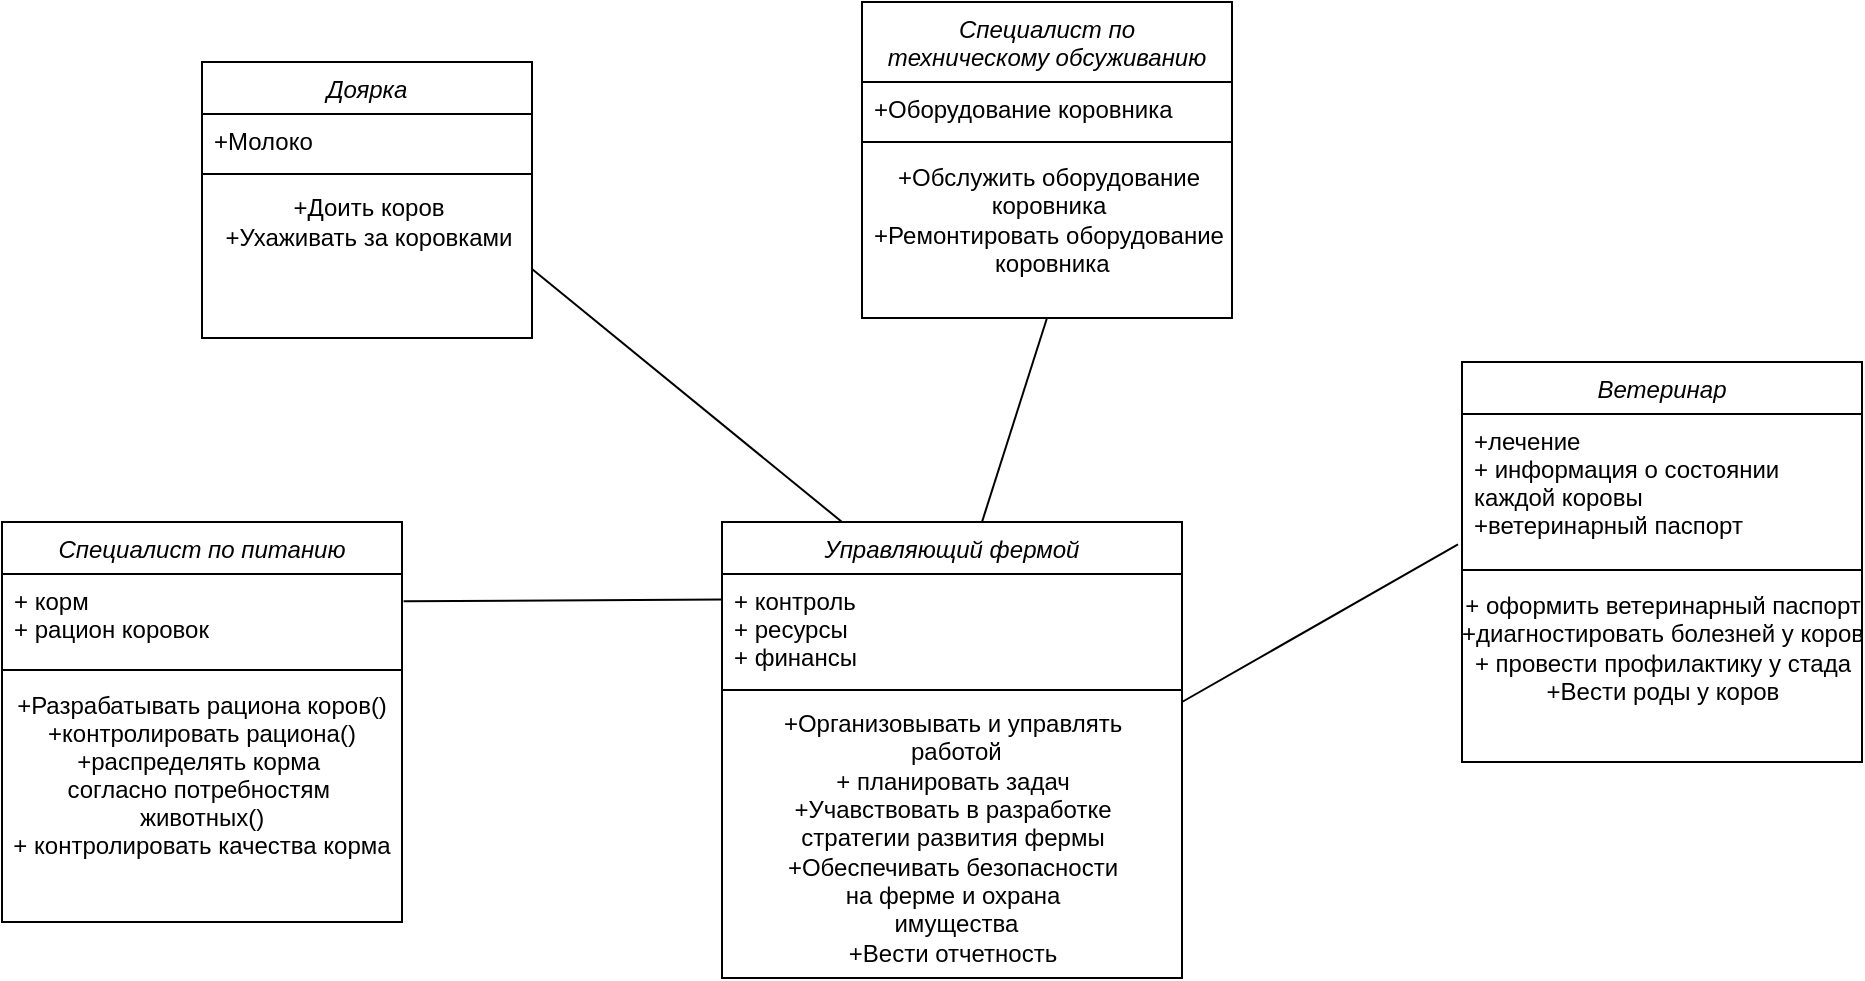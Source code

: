 <mxfile version="22.0.8" type="google">
  <diagram id="C5RBs43oDa-KdzZeNtuy" name="Page-1">
    <mxGraphModel grid="1" page="0" gridSize="10" guides="1" tooltips="1" connect="1" arrows="1" fold="1" pageScale="1" pageWidth="827" pageHeight="1169" math="0" shadow="0">
      <root>
        <mxCell id="WIyWlLk6GJQsqaUBKTNV-0" />
        <mxCell id="WIyWlLk6GJQsqaUBKTNV-1" parent="WIyWlLk6GJQsqaUBKTNV-0" />
        <mxCell id="zkfFHV4jXpPFQw0GAbJ--6" value="Доярка" style="swimlane;fontStyle=2;align=center;verticalAlign=top;childLayout=stackLayout;horizontal=1;startSize=26;horizontalStack=0;resizeParent=1;resizeLast=0;collapsible=1;marginBottom=0;rounded=0;shadow=0;strokeWidth=1;" vertex="1" parent="WIyWlLk6GJQsqaUBKTNV-1">
          <mxGeometry x="340" y="-110" width="165" height="138" as="geometry">
            <mxRectangle x="130" y="380" width="160" height="26" as="alternateBounds" />
          </mxGeometry>
        </mxCell>
        <mxCell id="zkfFHV4jXpPFQw0GAbJ--7" value="+Молоко" style="text;align=left;verticalAlign=top;spacingLeft=4;spacingRight=4;overflow=hidden;rotatable=0;points=[[0,0.5],[1,0.5]];portConstraint=eastwest;" vertex="1" parent="zkfFHV4jXpPFQw0GAbJ--6">
          <mxGeometry y="26" width="165" height="26" as="geometry" />
        </mxCell>
        <mxCell id="zkfFHV4jXpPFQw0GAbJ--9" value="" style="line;html=1;strokeWidth=1;align=left;verticalAlign=middle;spacingTop=-1;spacingLeft=3;spacingRight=3;rotatable=0;labelPosition=right;points=[];portConstraint=eastwest;" vertex="1" parent="zkfFHV4jXpPFQw0GAbJ--6">
          <mxGeometry y="52" width="165" height="8" as="geometry" />
        </mxCell>
        <mxCell id="7OG8PZKwR2Rr7zRyBxB8-16" value="+Доить коров&lt;br&gt;+Ухаживать за коровками" style="text;html=1;align=center;verticalAlign=middle;resizable=0;points=[];autosize=1;strokeColor=none;fillColor=none;" vertex="1" parent="zkfFHV4jXpPFQw0GAbJ--6">
          <mxGeometry y="60" width="165" height="40" as="geometry" />
        </mxCell>
        <mxCell id="zkfFHV4jXpPFQw0GAbJ--17" value="Управляющий фермой" style="swimlane;fontStyle=2;align=center;verticalAlign=top;childLayout=stackLayout;horizontal=1;startSize=26;horizontalStack=0;resizeParent=1;resizeLast=0;collapsible=1;marginBottom=0;rounded=0;shadow=0;strokeWidth=1;" vertex="1" parent="WIyWlLk6GJQsqaUBKTNV-1">
          <mxGeometry x="600" y="120" width="230" height="228" as="geometry">
            <mxRectangle x="550" y="140" width="160" height="26" as="alternateBounds" />
          </mxGeometry>
        </mxCell>
        <mxCell id="zkfFHV4jXpPFQw0GAbJ--18" value="+ контроль&#xa;+ ресурсы&#xa;+ финансы&#xa;" style="text;align=left;verticalAlign=top;spacingLeft=4;spacingRight=4;overflow=hidden;rotatable=0;points=[[0,0.5],[1,0.5]];portConstraint=eastwest;" vertex="1" parent="zkfFHV4jXpPFQw0GAbJ--17">
          <mxGeometry y="26" width="230" height="54" as="geometry" />
        </mxCell>
        <mxCell id="zkfFHV4jXpPFQw0GAbJ--23" value="" style="line;html=1;strokeWidth=1;align=left;verticalAlign=middle;spacingTop=-1;spacingLeft=3;spacingRight=3;rotatable=0;labelPosition=right;points=[];portConstraint=eastwest;" vertex="1" parent="zkfFHV4jXpPFQw0GAbJ--17">
          <mxGeometry y="80" width="230" height="8" as="geometry" />
        </mxCell>
        <mxCell id="7OG8PZKwR2Rr7zRyBxB8-10" value="+Организовывать и управлять&lt;br&gt;&amp;nbsp;работой&lt;br&gt;+ планировать задач&lt;br&gt;+Учавствовать в разработке &lt;br&gt;стратегии развития фермы&lt;br&gt;+Обеспечивать безопасности &lt;br&gt;на ферме и охрана&lt;br&gt;&amp;nbsp;имущества&lt;br&gt;+Вести отчетность" style="text;html=1;align=center;verticalAlign=middle;resizable=0;points=[];autosize=1;strokeColor=none;fillColor=none;" vertex="1" parent="zkfFHV4jXpPFQw0GAbJ--17">
          <mxGeometry y="88" width="230" height="140" as="geometry" />
        </mxCell>
        <mxCell id="51Dw1x1pwtMxwOW9pt8d-0" value="Специалист по питанию" style="swimlane;fontStyle=2;align=center;verticalAlign=top;childLayout=stackLayout;horizontal=1;startSize=26;horizontalStack=0;resizeParent=1;resizeLast=0;collapsible=1;marginBottom=0;rounded=0;shadow=0;strokeWidth=1;" vertex="1" parent="WIyWlLk6GJQsqaUBKTNV-1">
          <mxGeometry x="240" y="120" width="200" height="200" as="geometry">
            <mxRectangle x="230" y="140" width="160" height="26" as="alternateBounds" />
          </mxGeometry>
        </mxCell>
        <mxCell id="51Dw1x1pwtMxwOW9pt8d-1" value="+ корм&#xa;+ рацион коровок" style="text;align=left;verticalAlign=top;spacingLeft=4;spacingRight=4;overflow=hidden;rotatable=0;points=[[0,0.5],[1,0.5]];portConstraint=eastwest;" vertex="1" parent="51Dw1x1pwtMxwOW9pt8d-0">
          <mxGeometry y="26" width="200" height="44" as="geometry" />
        </mxCell>
        <mxCell id="51Dw1x1pwtMxwOW9pt8d-2" value="" style="line;html=1;strokeWidth=1;align=left;verticalAlign=middle;spacingTop=-1;spacingLeft=3;spacingRight=3;rotatable=0;labelPosition=right;points=[];portConstraint=eastwest;" vertex="1" parent="51Dw1x1pwtMxwOW9pt8d-0">
          <mxGeometry y="70" width="200" height="8" as="geometry" />
        </mxCell>
        <mxCell id="51Dw1x1pwtMxwOW9pt8d-3" value="+Разрабатывать рациона коров()&#xa;+контролировать рациона()&#xa;+распределять корма &#xa;согласно потребностям &#xa;животных()&#xa;+ контролировать качества корма" style="text;align=center;verticalAlign=top;spacingLeft=4;spacingRight=4;overflow=hidden;rotatable=0;points=[[0,0.5],[1,0.5]];portConstraint=eastwest;" vertex="1" parent="51Dw1x1pwtMxwOW9pt8d-0">
          <mxGeometry y="78" width="200" height="122" as="geometry" />
        </mxCell>
        <mxCell id="7OG8PZKwR2Rr7zRyBxB8-15" value="" style="endArrow=none;html=1;rounded=0;exitX=1.004;exitY=0.31;exitDx=0;exitDy=0;entryX=0.001;entryY=0.235;entryDx=0;entryDy=0;entryPerimeter=0;exitPerimeter=0;" edge="1" parent="WIyWlLk6GJQsqaUBKTNV-1" source="51Dw1x1pwtMxwOW9pt8d-1" target="zkfFHV4jXpPFQw0GAbJ--18">
          <mxGeometry width="50" height="50" relative="1" as="geometry">
            <mxPoint x="500" y="220" as="sourcePoint" />
            <mxPoint x="550" y="170" as="targetPoint" />
          </mxGeometry>
        </mxCell>
        <mxCell id="7OG8PZKwR2Rr7zRyBxB8-18" value="" style="endArrow=none;html=1;rounded=0;entryX=1;entryY=0.75;entryDx=0;entryDy=0;" edge="1" parent="WIyWlLk6GJQsqaUBKTNV-1" target="zkfFHV4jXpPFQw0GAbJ--6">
          <mxGeometry width="50" height="50" relative="1" as="geometry">
            <mxPoint x="660" y="120" as="sourcePoint" />
            <mxPoint x="710" y="70" as="targetPoint" />
          </mxGeometry>
        </mxCell>
        <mxCell id="7OG8PZKwR2Rr7zRyBxB8-19" value="Специалист по &#xa;техническому обсуживанию" style="swimlane;fontStyle=2;align=center;verticalAlign=top;childLayout=stackLayout;horizontal=1;startSize=40;horizontalStack=0;resizeParent=1;resizeLast=0;collapsible=1;marginBottom=0;rounded=0;shadow=0;strokeWidth=1;" vertex="1" parent="WIyWlLk6GJQsqaUBKTNV-1">
          <mxGeometry x="670" y="-140" width="185" height="158" as="geometry">
            <mxRectangle x="130" y="380" width="160" height="26" as="alternateBounds" />
          </mxGeometry>
        </mxCell>
        <mxCell id="7OG8PZKwR2Rr7zRyBxB8-20" value="+Оборудование коровника" style="text;align=left;verticalAlign=top;spacingLeft=4;spacingRight=4;overflow=hidden;rotatable=0;points=[[0,0.5],[1,0.5]];portConstraint=eastwest;" vertex="1" parent="7OG8PZKwR2Rr7zRyBxB8-19">
          <mxGeometry y="40" width="185" height="26" as="geometry" />
        </mxCell>
        <mxCell id="7OG8PZKwR2Rr7zRyBxB8-21" value="" style="line;html=1;strokeWidth=1;align=left;verticalAlign=middle;spacingTop=-1;spacingLeft=3;spacingRight=3;rotatable=0;labelPosition=right;points=[];portConstraint=eastwest;" vertex="1" parent="7OG8PZKwR2Rr7zRyBxB8-19">
          <mxGeometry y="66" width="185" height="8" as="geometry" />
        </mxCell>
        <mxCell id="7OG8PZKwR2Rr7zRyBxB8-22" value="+Обслужить оборудование&lt;br&gt;коровника&lt;br&gt;+Ремонтировать оборудование&lt;br&gt;&amp;nbsp;коровника" style="text;html=1;align=center;verticalAlign=middle;resizable=0;points=[];autosize=1;strokeColor=none;fillColor=none;" vertex="1" parent="7OG8PZKwR2Rr7zRyBxB8-19">
          <mxGeometry y="74" width="185" height="70" as="geometry" />
        </mxCell>
        <mxCell id="7OG8PZKwR2Rr7zRyBxB8-24" value="" style="endArrow=none;html=1;rounded=0;entryX=0.5;entryY=1;entryDx=0;entryDy=0;" edge="1" parent="WIyWlLk6GJQsqaUBKTNV-1" target="7OG8PZKwR2Rr7zRyBxB8-19">
          <mxGeometry width="50" height="50" relative="1" as="geometry">
            <mxPoint x="730" y="120" as="sourcePoint" />
            <mxPoint x="780" y="70" as="targetPoint" />
          </mxGeometry>
        </mxCell>
        <mxCell id="7OG8PZKwR2Rr7zRyBxB8-25" value="Ветеринар" style="swimlane;fontStyle=2;align=center;verticalAlign=top;childLayout=stackLayout;horizontal=1;startSize=26;horizontalStack=0;resizeParent=1;resizeLast=0;collapsible=1;marginBottom=0;rounded=0;shadow=0;strokeWidth=1;" vertex="1" parent="WIyWlLk6GJQsqaUBKTNV-1">
          <mxGeometry x="970" y="40" width="200" height="200" as="geometry">
            <mxRectangle x="130" y="380" width="160" height="26" as="alternateBounds" />
          </mxGeometry>
        </mxCell>
        <mxCell id="7OG8PZKwR2Rr7zRyBxB8-26" value="+лечение&#xa;+ информация о состоянии&#xa;каждой коровы&#xa;+ветеринарный паспорт" style="text;align=left;verticalAlign=top;spacingLeft=4;spacingRight=4;overflow=hidden;rotatable=0;points=[[0,0.5],[1,0.5]];portConstraint=eastwest;" vertex="1" parent="7OG8PZKwR2Rr7zRyBxB8-25">
          <mxGeometry y="26" width="200" height="74" as="geometry" />
        </mxCell>
        <mxCell id="7OG8PZKwR2Rr7zRyBxB8-27" value="" style="line;html=1;strokeWidth=1;align=left;verticalAlign=middle;spacingTop=-1;spacingLeft=3;spacingRight=3;rotatable=0;labelPosition=right;points=[];portConstraint=eastwest;" vertex="1" parent="7OG8PZKwR2Rr7zRyBxB8-25">
          <mxGeometry y="100" width="200" height="8" as="geometry" />
        </mxCell>
        <mxCell id="7OG8PZKwR2Rr7zRyBxB8-28" value="+ оформить ветеринарный паспорт&lt;br&gt;+диагностировать болезней у коров&lt;br&gt;+ провести профилактику у стада&lt;br&gt;+Вести роды у коров" style="text;html=1;align=center;verticalAlign=middle;resizable=0;points=[];autosize=1;strokeColor=none;fillColor=none;" vertex="1" parent="7OG8PZKwR2Rr7zRyBxB8-25">
          <mxGeometry y="108" width="200" height="70" as="geometry" />
        </mxCell>
        <mxCell id="7OG8PZKwR2Rr7zRyBxB8-29" value="" style="endArrow=none;html=1;rounded=0;entryX=-0.01;entryY=0.881;entryDx=0;entryDy=0;entryPerimeter=0;" edge="1" parent="WIyWlLk6GJQsqaUBKTNV-1" target="7OG8PZKwR2Rr7zRyBxB8-26">
          <mxGeometry width="50" height="50" relative="1" as="geometry">
            <mxPoint x="830" y="210" as="sourcePoint" />
            <mxPoint x="880" y="160" as="targetPoint" />
          </mxGeometry>
        </mxCell>
      </root>
    </mxGraphModel>
  </diagram>
</mxfile>
